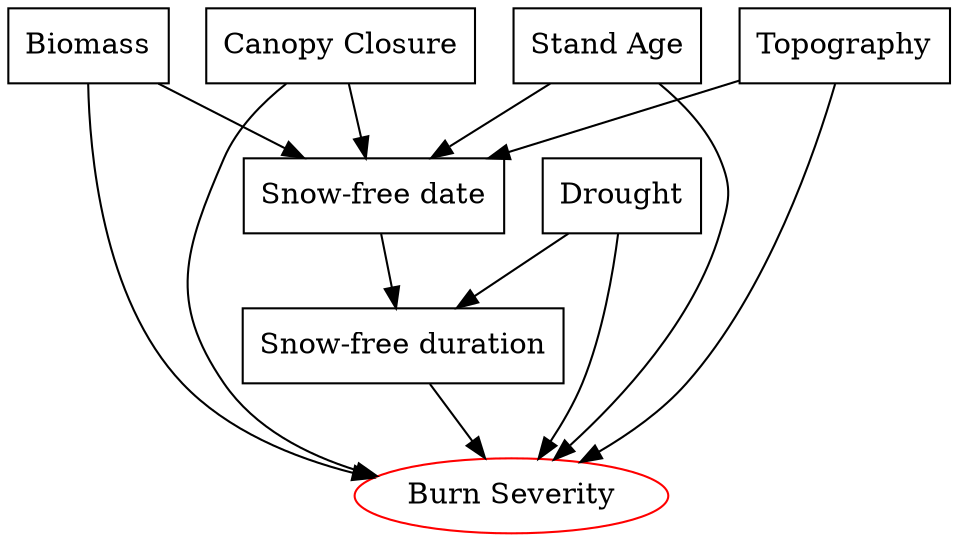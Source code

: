 // aprior dag
digraph "apriori-dag" {
	B [label=Biomass shape=rect]
	C [label="Canopy Closure" shape=rect]
	S [label="Stand Age" shape=rect]
	A [label="Snow-free date" shape=rect]
	R [label="Snow-free duration" shape=rect]
	V [label="Burn Severity" color=red shape=ellipse]
	T [label=Topography shape=rect]
	D [label=Drought shape=rect]
	B -> A
	C -> A
	S -> A
	A -> R
	B -> V
	C -> V
	S -> V
	R -> V
	D -> V
	T -> V
	T -> A
	D -> R
}
